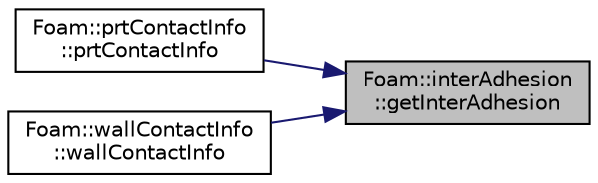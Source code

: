 digraph "Foam::interAdhesion::getInterAdhesion"
{
 // LATEX_PDF_SIZE
  edge [fontname="Helvetica",fontsize="10",labelfontname="Helvetica",labelfontsize="10"];
  node [fontname="Helvetica",fontsize="10",shape=record];
  rankdir="RL";
  Node1 [label="Foam::interAdhesion\l::getInterAdhesion",height=0.2,width=0.4,color="black", fillcolor="grey75", style="filled", fontcolor="black",tooltip=" "];
  Node1 -> Node2 [dir="back",color="midnightblue",fontsize="10",style="solid",fontname="Helvetica"];
  Node2 [label="Foam::prtContactInfo\l::prtContactInfo",height=0.2,width=0.4,color="black", fillcolor="white", style="filled",URL="$classFoam_1_1prtContactInfo.html#ac84ee4ad6e933a79ef8597011bee665e",tooltip=" "];
  Node1 -> Node3 [dir="back",color="midnightblue",fontsize="10",style="solid",fontname="Helvetica"];
  Node3 [label="Foam::wallContactInfo\l::wallContactInfo",height=0.2,width=0.4,color="black", fillcolor="white", style="filled",URL="$classFoam_1_1wallContactInfo.html#a9d3f203a7e1c4f141f43b34e7e4f3c96",tooltip=" "];
}
